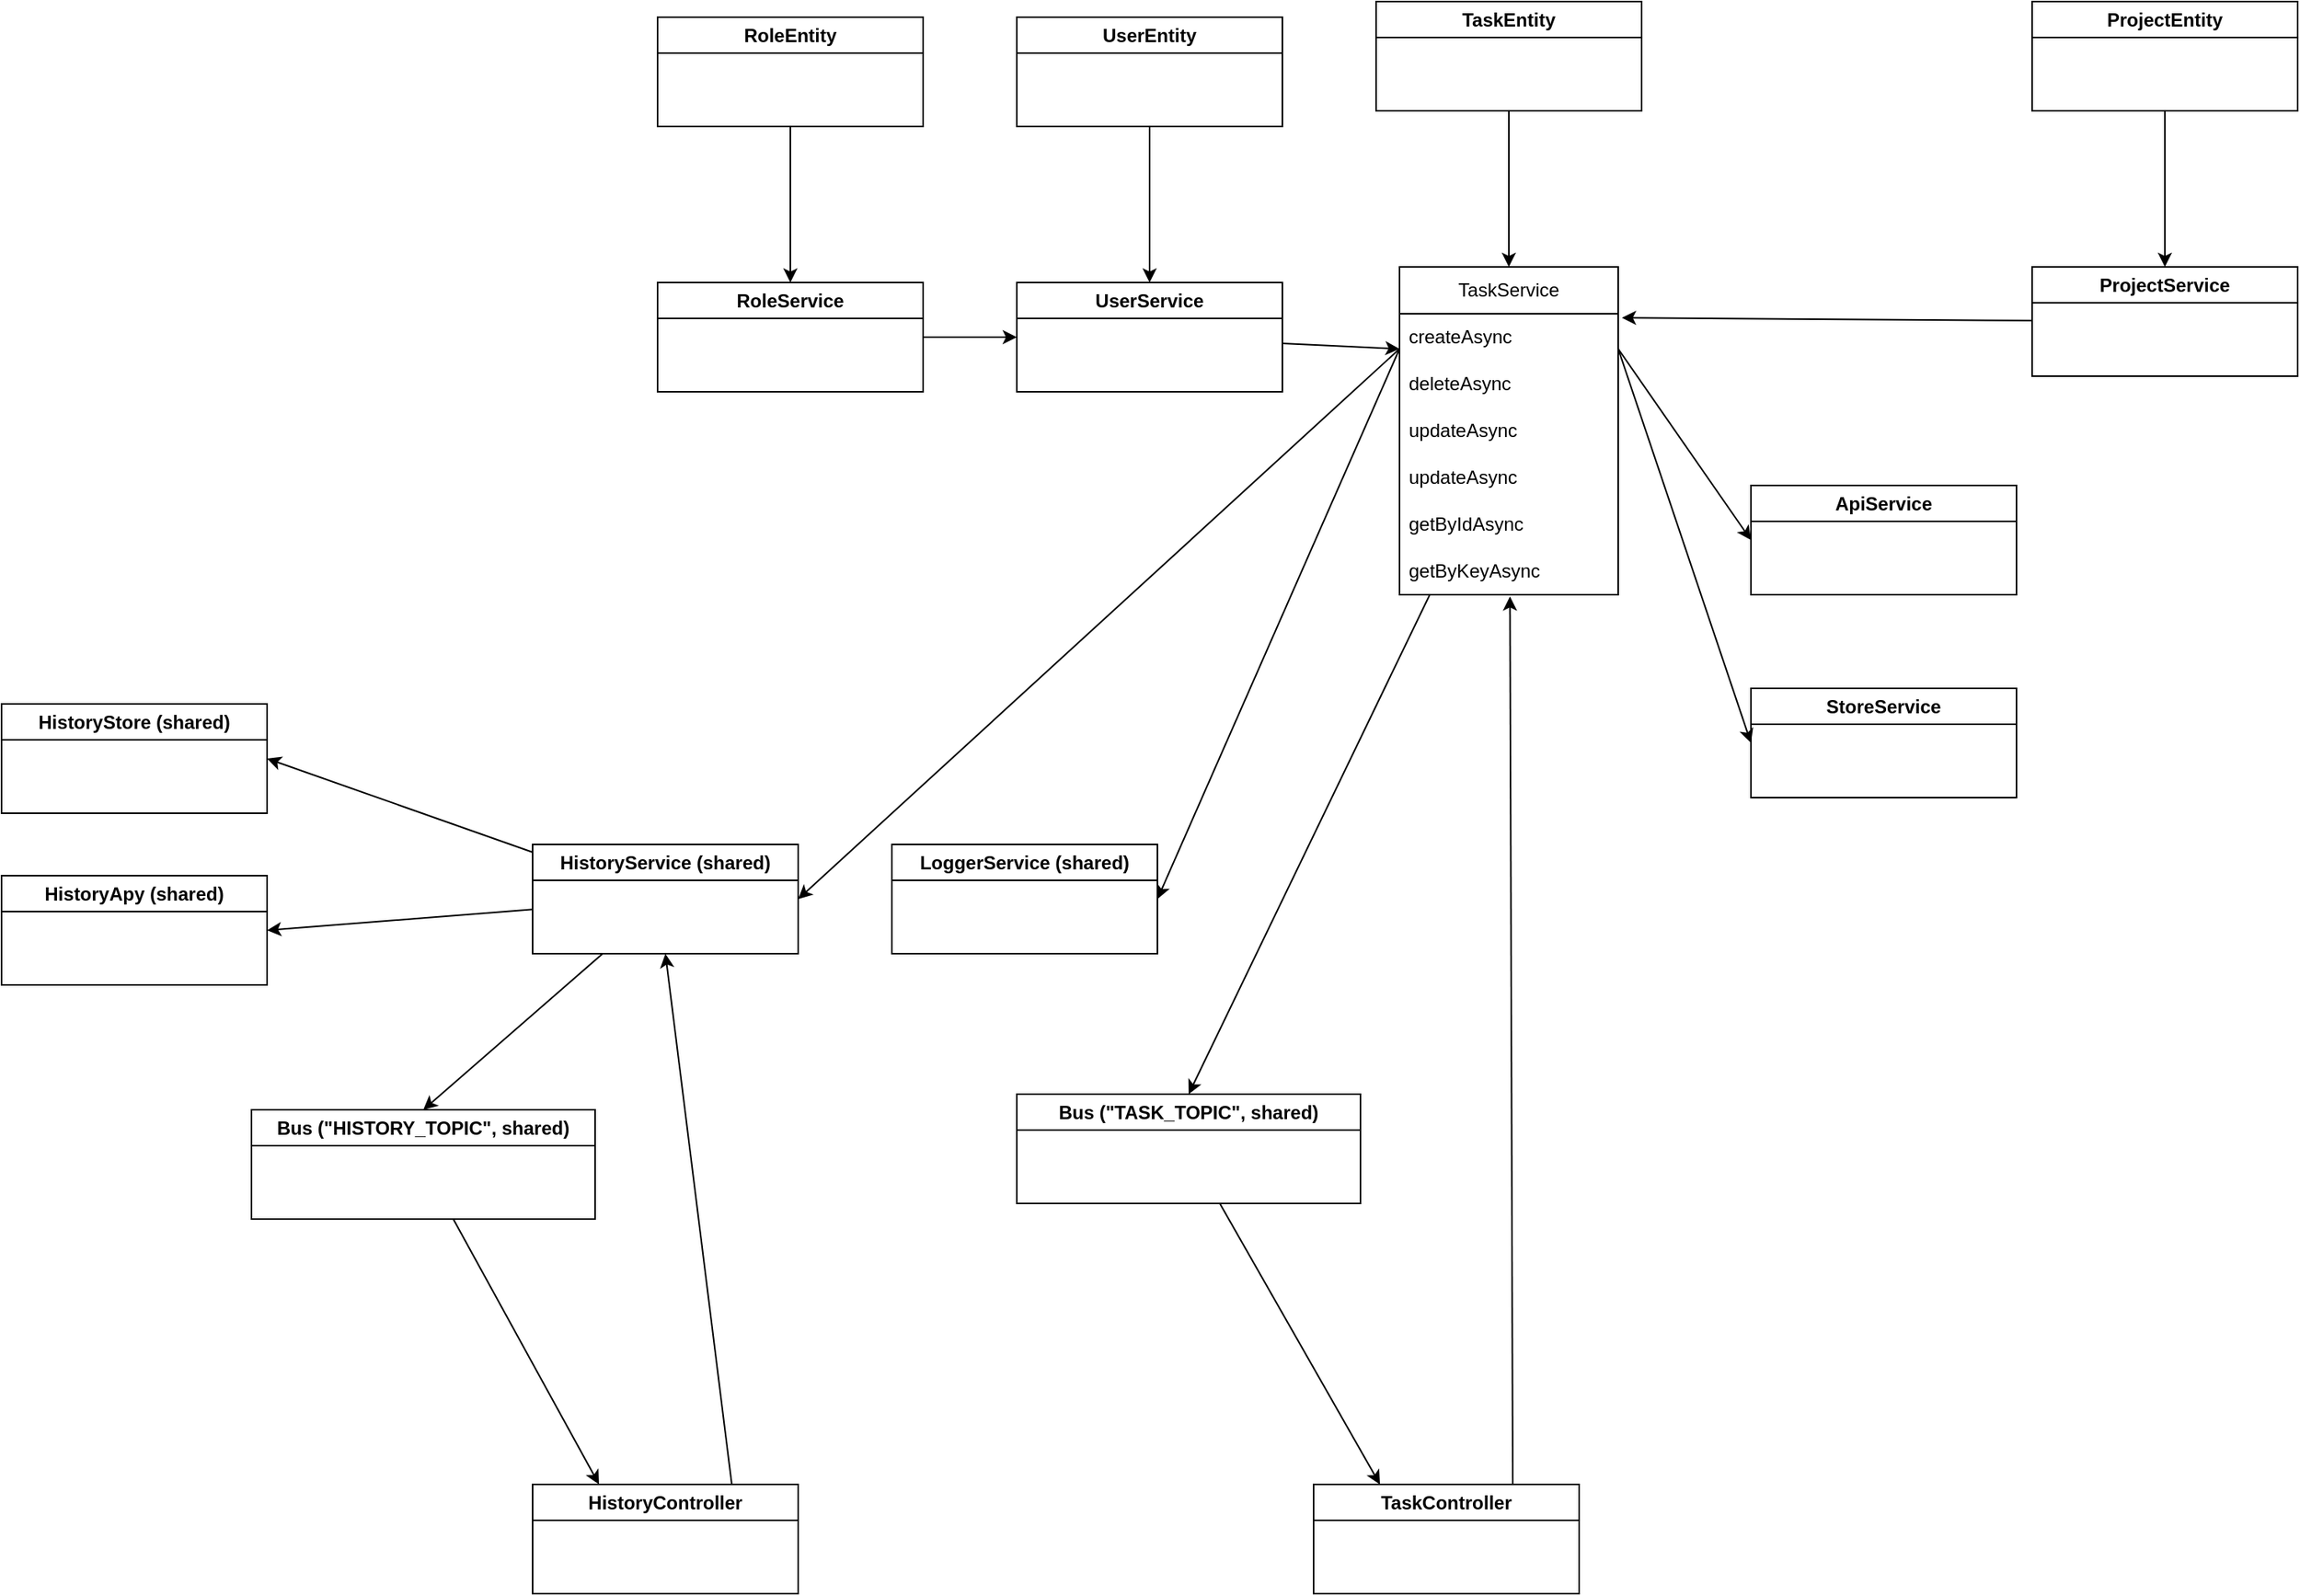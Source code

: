 <mxfile>
    <diagram id="hxeYAtLmkIKx70XfiI8F" name="Page-1">
        <mxGraphModel dx="1786" dy="711" grid="1" gridSize="10" guides="1" tooltips="1" connect="1" arrows="1" fold="1" page="1" pageScale="1" pageWidth="850" pageHeight="1100" math="0" shadow="0">
            <root>
                <mxCell id="0"/>
                <mxCell id="1" parent="0"/>
                <mxCell id="5" style="edgeStyle=none;html=1;entryX=0.5;entryY=0;entryDx=0;entryDy=0;" parent="1" source="2" target="40" edge="1">
                    <mxGeometry relative="1" as="geometry">
                        <mxPoint x="430" y="230" as="targetPoint"/>
                    </mxGeometry>
                </mxCell>
                <mxCell id="2" value="TaskEntity" style="swimlane;whiteSpace=wrap;html=1;" parent="1" vertex="1">
                    <mxGeometry x="340" y="40" width="170" height="70" as="geometry"/>
                </mxCell>
                <mxCell id="30" style="edgeStyle=none;html=1;entryX=0;entryY=0.5;entryDx=0;entryDy=0;exitX=1;exitY=0.25;exitDx=0;exitDy=0;" parent="1" source="40" target="26" edge="1">
                    <mxGeometry relative="1" as="geometry">
                        <mxPoint x="452.708" y="290" as="sourcePoint"/>
                    </mxGeometry>
                </mxCell>
                <mxCell id="32" style="edgeStyle=none;html=1;entryX=0;entryY=0.5;entryDx=0;entryDy=0;exitX=1;exitY=0.25;exitDx=0;exitDy=0;" parent="1" source="40" target="31" edge="1">
                    <mxGeometry relative="1" as="geometry">
                        <mxPoint x="438.854" y="290" as="sourcePoint"/>
                    </mxGeometry>
                </mxCell>
                <mxCell id="33" style="edgeStyle=none;html=1;entryX=1;entryY=0.5;entryDx=0;entryDy=0;exitX=0;exitY=0.25;exitDx=0;exitDy=0;" parent="1" source="40" target="23" edge="1">
                    <mxGeometry relative="1" as="geometry">
                        <mxPoint x="380.764" y="290" as="sourcePoint"/>
                    </mxGeometry>
                </mxCell>
                <mxCell id="36" style="edgeStyle=none;html=1;entryX=1;entryY=0.5;entryDx=0;entryDy=0;exitX=0;exitY=0.25;exitDx=0;exitDy=0;" parent="1" source="40" target="34" edge="1">
                    <mxGeometry relative="1" as="geometry">
                        <mxPoint x="403.125" y="290" as="sourcePoint"/>
                    </mxGeometry>
                </mxCell>
                <mxCell id="10" style="edgeStyle=none;html=1;entryX=0.5;entryY=0;entryDx=0;entryDy=0;" parent="1" source="6" target="8" edge="1">
                    <mxGeometry relative="1" as="geometry"/>
                </mxCell>
                <mxCell id="6" value="ProjectEntity" style="swimlane;whiteSpace=wrap;html=1;" parent="1" vertex="1">
                    <mxGeometry x="760" y="40" width="170" height="70" as="geometry"/>
                </mxCell>
                <mxCell id="11" style="edgeStyle=none;html=1;entryX=1.017;entryY=0.087;entryDx=0;entryDy=0;entryPerimeter=0;" parent="1" source="8" target="41" edge="1">
                    <mxGeometry relative="1" as="geometry">
                        <mxPoint x="510" y="255" as="targetPoint"/>
                    </mxGeometry>
                </mxCell>
                <mxCell id="8" value="ProjectService" style="swimlane;whiteSpace=wrap;html=1;" parent="1" vertex="1">
                    <mxGeometry x="760" y="210" width="170" height="70" as="geometry"/>
                </mxCell>
                <mxCell id="14" style="edgeStyle=none;html=1;entryX=0.5;entryY=0;entryDx=0;entryDy=0;" parent="1" source="12" target="13" edge="1">
                    <mxGeometry relative="1" as="geometry"/>
                </mxCell>
                <mxCell id="12" value="UserEntity" style="swimlane;whiteSpace=wrap;html=1;" parent="1" vertex="1">
                    <mxGeometry x="110" y="50" width="170" height="70" as="geometry"/>
                </mxCell>
                <mxCell id="45" style="edgeStyle=none;html=1;entryX=0;entryY=0.25;entryDx=0;entryDy=0;" parent="1" source="13" target="40" edge="1">
                    <mxGeometry relative="1" as="geometry"/>
                </mxCell>
                <mxCell id="13" value="UserService" style="swimlane;whiteSpace=wrap;html=1;" parent="1" vertex="1">
                    <mxGeometry x="110" y="220" width="170" height="70" as="geometry"/>
                </mxCell>
                <mxCell id="19" style="edgeStyle=none;html=1;" parent="1" source="16" target="17" edge="1">
                    <mxGeometry relative="1" as="geometry"/>
                </mxCell>
                <mxCell id="16" value="RoleEntity" style="swimlane;whiteSpace=wrap;html=1;" parent="1" vertex="1">
                    <mxGeometry x="-120" y="50" width="170" height="70" as="geometry"/>
                </mxCell>
                <mxCell id="18" style="edgeStyle=none;html=1;entryX=0;entryY=0.5;entryDx=0;entryDy=0;" parent="1" source="17" target="13" edge="1">
                    <mxGeometry relative="1" as="geometry"/>
                </mxCell>
                <mxCell id="17" value="RoleService" style="swimlane;whiteSpace=wrap;html=1;" parent="1" vertex="1">
                    <mxGeometry x="-120" y="220" width="170" height="70" as="geometry"/>
                </mxCell>
                <mxCell id="37" style="edgeStyle=none;html=1;entryX=0.505;entryY=1.038;entryDx=0;entryDy=0;entryPerimeter=0;exitX=0.75;exitY=0;exitDx=0;exitDy=0;" parent="1" source="20" target="49" edge="1">
                    <mxGeometry relative="1" as="geometry">
                        <mxPoint x="425" y="290" as="targetPoint"/>
                    </mxGeometry>
                </mxCell>
                <mxCell id="20" value="TaskController" style="swimlane;whiteSpace=wrap;html=1;" parent="1" vertex="1">
                    <mxGeometry x="300" y="990" width="170" height="70" as="geometry"/>
                </mxCell>
                <mxCell id="58" style="edgeStyle=none;html=1;entryX=0.5;entryY=0;entryDx=0;entryDy=0;" edge="1" parent="1" source="23" target="55">
                    <mxGeometry relative="1" as="geometry"/>
                </mxCell>
                <mxCell id="60" style="edgeStyle=none;html=1;entryX=1;entryY=0.5;entryDx=0;entryDy=0;" edge="1" parent="1" source="23" target="59">
                    <mxGeometry relative="1" as="geometry"/>
                </mxCell>
                <mxCell id="62" style="edgeStyle=none;html=1;entryX=1;entryY=0.5;entryDx=0;entryDy=0;" edge="1" parent="1" source="23" target="61">
                    <mxGeometry relative="1" as="geometry"/>
                </mxCell>
                <mxCell id="23" value="HistoryService (shared)" style="swimlane;whiteSpace=wrap;html=1;" parent="1" vertex="1">
                    <mxGeometry x="-200" y="580" width="170" height="70" as="geometry"/>
                </mxCell>
                <mxCell id="26" value="StoreService" style="swimlane;whiteSpace=wrap;html=1;" parent="1" vertex="1">
                    <mxGeometry x="580" y="480" width="170" height="70" as="geometry"/>
                </mxCell>
                <mxCell id="31" value="ApiService" style="swimlane;whiteSpace=wrap;html=1;startSize=23;" parent="1" vertex="1">
                    <mxGeometry x="580" y="350" width="170" height="70" as="geometry"/>
                </mxCell>
                <mxCell id="34" value="LoggerService (shared)" style="swimlane;whiteSpace=wrap;html=1;" parent="1" vertex="1">
                    <mxGeometry x="30" y="580" width="170" height="70" as="geometry"/>
                </mxCell>
                <mxCell id="51" style="edgeStyle=none;html=1;entryX=0.25;entryY=0;entryDx=0;entryDy=0;" parent="1" source="38" target="20" edge="1">
                    <mxGeometry relative="1" as="geometry"/>
                </mxCell>
                <mxCell id="38" value="Bus (&quot;TASK_TOPIC&quot;, shared)" style="swimlane;whiteSpace=wrap;html=1;" parent="1" vertex="1">
                    <mxGeometry x="110" y="740" width="220" height="70" as="geometry"/>
                </mxCell>
                <mxCell id="52" style="edgeStyle=none;html=1;entryX=0.5;entryY=0;entryDx=0;entryDy=0;" parent="1" source="40" target="38" edge="1">
                    <mxGeometry relative="1" as="geometry"/>
                </mxCell>
                <mxCell id="40" value="TaskService" style="swimlane;fontStyle=0;childLayout=stackLayout;horizontal=1;startSize=30;horizontalStack=0;resizeParent=1;resizeParentMax=0;resizeLast=0;collapsible=1;marginBottom=0;whiteSpace=wrap;html=1;" parent="1" vertex="1">
                    <mxGeometry x="355" y="210" width="140" height="210" as="geometry"/>
                </mxCell>
                <mxCell id="41" value="createAsync" style="text;strokeColor=none;fillColor=none;align=left;verticalAlign=middle;spacingLeft=4;spacingRight=4;overflow=hidden;points=[[0,0.5],[1,0.5]];portConstraint=eastwest;rotatable=0;whiteSpace=wrap;html=1;" parent="40" vertex="1">
                    <mxGeometry y="30" width="140" height="30" as="geometry"/>
                </mxCell>
                <mxCell id="42" value="deleteAsync" style="text;strokeColor=none;fillColor=none;align=left;verticalAlign=middle;spacingLeft=4;spacingRight=4;overflow=hidden;points=[[0,0.5],[1,0.5]];portConstraint=eastwest;rotatable=0;whiteSpace=wrap;html=1;" parent="40" vertex="1">
                    <mxGeometry y="60" width="140" height="30" as="geometry"/>
                </mxCell>
                <mxCell id="43" value="updateAsync" style="text;strokeColor=none;fillColor=none;align=left;verticalAlign=middle;spacingLeft=4;spacingRight=4;overflow=hidden;points=[[0,0.5],[1,0.5]];portConstraint=eastwest;rotatable=0;whiteSpace=wrap;html=1;" parent="40" vertex="1">
                    <mxGeometry y="90" width="140" height="30" as="geometry"/>
                </mxCell>
                <mxCell id="47" value="updateAsync" style="text;strokeColor=none;fillColor=none;align=left;verticalAlign=middle;spacingLeft=4;spacingRight=4;overflow=hidden;points=[[0,0.5],[1,0.5]];portConstraint=eastwest;rotatable=0;whiteSpace=wrap;html=1;" parent="40" vertex="1">
                    <mxGeometry y="120" width="140" height="30" as="geometry"/>
                </mxCell>
                <mxCell id="48" value="getByIdAsync" style="text;strokeColor=none;fillColor=none;align=left;verticalAlign=middle;spacingLeft=4;spacingRight=4;overflow=hidden;points=[[0,0.5],[1,0.5]];portConstraint=eastwest;rotatable=0;whiteSpace=wrap;html=1;" parent="40" vertex="1">
                    <mxGeometry y="150" width="140" height="30" as="geometry"/>
                </mxCell>
                <mxCell id="49" value="getByKeyAsync" style="text;strokeColor=none;fillColor=none;align=left;verticalAlign=middle;spacingLeft=4;spacingRight=4;overflow=hidden;points=[[0,0.5],[1,0.5]];portConstraint=eastwest;rotatable=0;whiteSpace=wrap;html=1;" parent="40" vertex="1">
                    <mxGeometry y="180" width="140" height="30" as="geometry"/>
                </mxCell>
                <mxCell id="56" style="edgeStyle=none;html=1;entryX=0.5;entryY=1;entryDx=0;entryDy=0;exitX=0.75;exitY=0;exitDx=0;exitDy=0;" edge="1" parent="1" source="53" target="23">
                    <mxGeometry relative="1" as="geometry"/>
                </mxCell>
                <mxCell id="53" value="HistoryController" style="swimlane;whiteSpace=wrap;html=1;" vertex="1" parent="1">
                    <mxGeometry x="-200" y="990" width="170" height="70" as="geometry"/>
                </mxCell>
                <mxCell id="57" style="edgeStyle=none;html=1;entryX=0.25;entryY=0;entryDx=0;entryDy=0;" edge="1" parent="1" source="55" target="53">
                    <mxGeometry relative="1" as="geometry"/>
                </mxCell>
                <mxCell id="55" value="Bus (&quot;HISTORY_TOPIC&quot;, shared)" style="swimlane;whiteSpace=wrap;html=1;" vertex="1" parent="1">
                    <mxGeometry x="-380" y="750" width="220" height="70" as="geometry"/>
                </mxCell>
                <mxCell id="59" value="HistoryStore (shared)" style="swimlane;whiteSpace=wrap;html=1;" vertex="1" parent="1">
                    <mxGeometry x="-540" y="490" width="170" height="70" as="geometry"/>
                </mxCell>
                <mxCell id="61" value="HistoryApy (shared)" style="swimlane;whiteSpace=wrap;html=1;startSize=23;" vertex="1" parent="1">
                    <mxGeometry x="-540" y="600" width="170" height="70" as="geometry"/>
                </mxCell>
            </root>
        </mxGraphModel>
    </diagram>
</mxfile>
